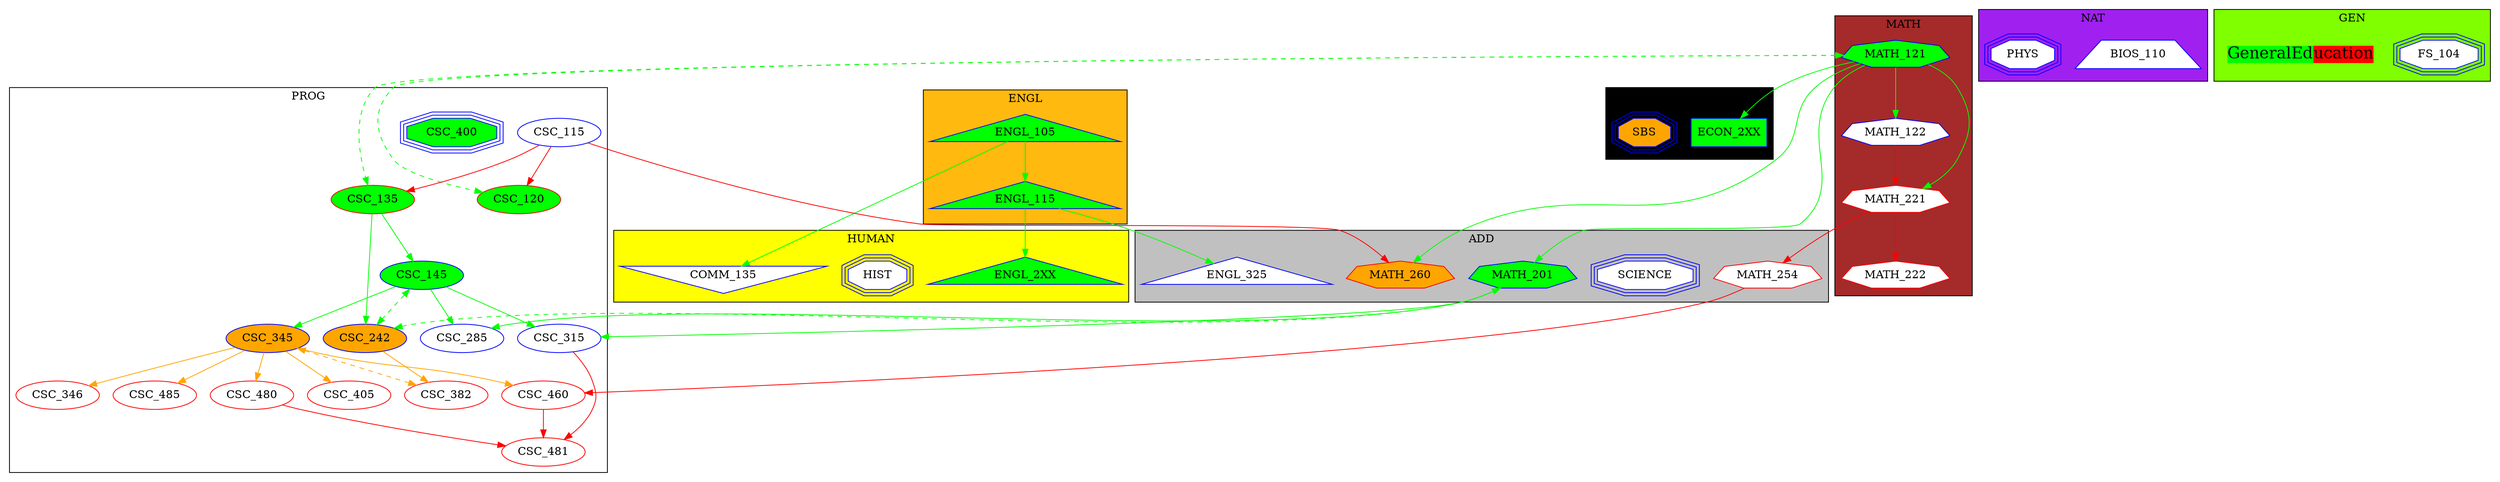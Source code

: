 digraph g{
	subgraph cluster_0{
		label = "ENGL";
		"ENGL_105";"ENGL_115";
		style=filled;
		fillcolor=darkgoldenrod1;
	}
	subgraph cluster_1{
		label = "SBS";
		"ECON_2XX";"SBS";
		style=filled;
		fillcolor=black;
	}
	subgraph cluster_2{
		label = "MATH";
		"MATH_121";"MATH_122";"MATH_221";"MATH_222";
		style=filled;
		fillcolor=brown;
	}
	subgraph cluster_3{
		label = "NAT";
		"BIOS_110";"PHYS";
		style=filled;
		fillcolor=purple;
	}
	subgraph cluster_4{
		label = "HUMAN";
		"COMM_135";"HIST";"ENGL_2XX";
		style=filled;
		fillcolor=yellow;
	}
	subgraph cluster_5{
		label = "GEN";
		"FS_104";"GEN_ED";
		style=filled;
		fillcolor=chartreuse;
	}
	subgraph cluster_6{
		label = "PROG";
		"CSC_115";"CSC_120";"CSC_135";"CSC_145";"CSC_242";"CSC_285";"CSC_315";"CSC_345";"CSC_346";"CSC_382";"CSC_405";"CSC_460";"CSC_480";"CSC_481";"CSC_485";"CSC_400";
		style=filled;
		fillcolor=white;
	}
	subgraph cluster_7{
		label = "ADD";
		"ENGL_325";"SCIENCE";"MATH_201";"MATH_254";"MATH_260";
		style=filled;
		fillcolor=grey;
	}
	"ENGL_105" [fillcolor=green,style=filled,shape=triangle,color=blue]
	"ENGL_115" [fillcolor=green,style=filled,shape=triangle,color=blue]
	"ECON_2XX" [fillcolor=green,style=filled,shape=box,color=blue]
	"SBS" [fillcolor=orange,style=filled,shape=tripleoctagon,color=blue]
	"MATH_121" [fillcolor=green,style=filled,shape=septagon,color=blue]
	"MATH_122" [fillcolor=white,style=filled,shape=septagon,color=blue]
	"MATH_221" [fillcolor=white,style=filled,shape=septagon,color=red]
	"MATH_222" [fillcolor=white,style=filled,shape=septagon,color=red]
	"BIOS_110" [fillcolor=white,style=filled,shape=trapezium,color=blue]
	"PHYS" [fillcolor=white,style=filled,shape=tripleoctagon,color=blue]
	"COMM_135" [fillcolor=white,style=filled,shape=invtriangle,color=blue]
	"HIST" [fillcolor=white,style=filled,shape=tripleoctagon,color=blue]
	"ENGL_2XX" [fillcolor=green,style=filled,shape=triangle,color=blue]
	"FS_104" [fillcolor=white,style=filled,shape=tripleoctagon,color=blue]
	"GEN_ED"[shape="none", fontsize=20, label=<
<table cellpadding="0" cellborder="0" cellspacing="0" border="0">
<tr>
<td bgcolor="green">GeneralEd</td>
<td bgcolor="red">ucation</td>
</tr>
</table>
>]
	"CSC_115" [fillcolor=white,style=filled,shape=ellipse,color=blue]
	"CSC_120" [fillcolor=green,style=filled,shape=ellipse,color=red]
	"CSC_135" [fillcolor=green,style=filled,shape=ellipse,color=red]
	"CSC_145" [fillcolor=green,style=filled,shape=ellipse,color=blue]
	"CSC_242" [fillcolor=orange,style=filled,shape=ellipse,color=blue]
	"CSC_285" [fillcolor=white,style=filled,shape=ellipse,color=blue]
	"CSC_315" [fillcolor=white,style=filled,shape=ellipse,color=blue]
	"CSC_345" [fillcolor=orange,style=filled,shape=ellipse,color=blue]
	"CSC_346" [fillcolor=white,style=filled,shape=ellipse,color=red]
	"CSC_382" [fillcolor=white,style=filled,shape=ellipse,color=red]
	"CSC_405" [fillcolor=white,style=filled,shape=ellipse,color=red]
	"CSC_460" [fillcolor=white,style=filled,shape=ellipse,color=red]
	"CSC_480" [fillcolor=white,style=filled,shape=ellipse,color=red]
	"CSC_481" [fillcolor=white,style=filled,shape=ellipse,color=red]
	"CSC_485" [fillcolor=white,style=filled,shape=ellipse,color=red]
	"CSC_400" [fillcolor=green,style=filled,shape=tripleoctagon,color=blue]
	"ENGL_325" [fillcolor=white,style=filled,shape=triangle,color=blue]
	"SCIENCE" [fillcolor=white,style=filled,shape=tripleoctagon,color=blue]
	"MATH_201" [fillcolor=green,style=filled,shape=septagon,color=blue]
	"MATH_254" [fillcolor=white,style=filled,shape=septagon,color=red]
	"MATH_260" [fillcolor=orange,style=filled,shape=septagon,color=red]
	"ENGL_105" -> "ENGL_115" [color=green]
	"MATH_121" -> "ECON_2XX" [color=green]
	"MATH_121" -> "MATH_122" [color=green]
	"MATH_121" -> "MATH_221" [color=green]
	"MATH_122" -> "MATH_221" [color=red]
	"MATH_221" -> "MATH_222" [color=red]
	"ENGL_105" -> "COMM_135" [color=green]
	"ENGL_115" -> "ENGL_2XX" [color=green]
	"CSC_115" -> "CSC_120" [color=red]
	"MATH_121" -> "CSC_120" [style=dashed,dir=both,color=green]
	"CSC_115" -> "CSC_135" [color=red]
	"MATH_121" -> "CSC_135" [style=dashed,dir=both,color=green]
	"CSC_135" -> "CSC_145" [color=green]
	"CSC_135" -> "CSC_242" [color=green]
	"CSC_145" -> "CSC_242" [style=dashed,dir=both,color=green]
	"MATH_201" -> "CSC_242" [style=dashed,dir=both,color=green]
	"CSC_145" -> "CSC_285" [color=green]
	"MATH_201" -> "CSC_285" [color=green]
	"CSC_145" -> "CSC_315" [color=green]
	"MATH_201" -> "CSC_315" [color=green]
	"CSC_145" -> "CSC_345" [color=green]
	"CSC_345" -> "CSC_346" [color=orange]
	"CSC_242" -> "CSC_382" [color=orange]
	"CSC_345" -> "CSC_382" [style=dashed,dir=both,color=orange]
	"CSC_345" -> "CSC_405" [color=orange]
	"CSC_345" -> "CSC_460" [color=orange]
	"MATH_254" -> "CSC_460" [color=red]
	"CSC_345" -> "CSC_480" [color=orange]
	"CSC_480" -> "CSC_481" [color=red]
	"CSC_315" -> "CSC_481" [color=red]
	"CSC_460" -> "CSC_481" [color=red]
	"CSC_345" -> "CSC_485" [color=orange]
	"ENGL_115" -> "ENGL_325" [color=green]
	"MATH_121" -> "MATH_201" [color=green]
	"MATH_221" -> "MATH_254" [color=red]
	"MATH_121" -> "MATH_260" [color=green]
	"CSC_115" -> "MATH_260" [color=red]
}
